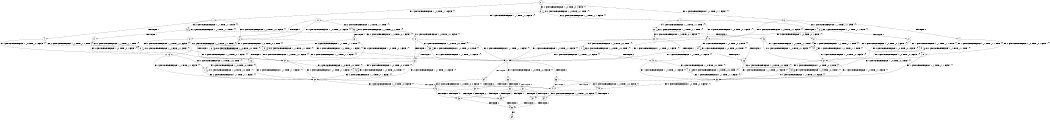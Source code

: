 digraph BCG {
size = "7, 10.5";
center = TRUE;
node [shape = circle];
0 [peripheries = 2];
0 -> 1 [label = "EX !1 !ATOMIC_EXCH_BRANCH (1, +1, TRUE, +1, 1, FALSE) !{}"];
0 -> 2 [label = "EX !2 !ATOMIC_EXCH_BRANCH (1, +1, TRUE, +1, 1, FALSE) !{}"];
0 -> 3 [label = "EX !0 !ATOMIC_EXCH_BRANCH (1, +0, TRUE, +0, 1, TRUE) !{}"];
1 -> 4 [label = "TERMINATE !1"];
1 -> 5 [label = "EX !2 !ATOMIC_EXCH_BRANCH (1, +1, TRUE, +1, 1, TRUE) !{}"];
1 -> 6 [label = "EX !0 !ATOMIC_EXCH_BRANCH (1, +0, TRUE, +0, 1, FALSE) !{}"];
2 -> 7 [label = "TERMINATE !2"];
2 -> 8 [label = "EX !1 !ATOMIC_EXCH_BRANCH (1, +1, TRUE, +1, 1, TRUE) !{}"];
2 -> 9 [label = "EX !0 !ATOMIC_EXCH_BRANCH (1, +0, TRUE, +0, 1, FALSE) !{}"];
3 -> 10 [label = "EX !1 !ATOMIC_EXCH_BRANCH (1, +1, TRUE, +1, 1, FALSE) !{}"];
3 -> 11 [label = "EX !2 !ATOMIC_EXCH_BRANCH (1, +1, TRUE, +1, 1, FALSE) !{}"];
3 -> 3 [label = "EX !0 !ATOMIC_EXCH_BRANCH (1, +0, TRUE, +0, 1, TRUE) !{}"];
4 -> 12 [label = "EX !2 !ATOMIC_EXCH_BRANCH (1, +1, TRUE, +1, 1, TRUE) !{}"];
4 -> 13 [label = "EX !0 !ATOMIC_EXCH_BRANCH (1, +0, TRUE, +0, 1, FALSE) !{}"];
5 -> 14 [label = "TERMINATE !1"];
5 -> 15 [label = "EX !0 !ATOMIC_EXCH_BRANCH (1, +0, TRUE, +0, 1, FALSE) !{}"];
5 -> 5 [label = "EX !2 !ATOMIC_EXCH_BRANCH (1, +1, TRUE, +1, 1, TRUE) !{}"];
6 -> 16 [label = "TERMINATE !1"];
6 -> 17 [label = "EX !2 !ATOMIC_EXCH_BRANCH (1, +1, TRUE, +1, 1, FALSE) !{}"];
6 -> 18 [label = "EX !0 !ATOMIC_EXCH_BRANCH (1, +0, TRUE, +0, 2, TRUE) !{}"];
7 -> 19 [label = "EX !1 !ATOMIC_EXCH_BRANCH (1, +1, TRUE, +1, 1, TRUE) !{}"];
7 -> 20 [label = "EX !0 !ATOMIC_EXCH_BRANCH (1, +0, TRUE, +0, 1, FALSE) !{}"];
8 -> 21 [label = "TERMINATE !2"];
8 -> 22 [label = "EX !0 !ATOMIC_EXCH_BRANCH (1, +0, TRUE, +0, 1, FALSE) !{}"];
8 -> 8 [label = "EX !1 !ATOMIC_EXCH_BRANCH (1, +1, TRUE, +1, 1, TRUE) !{}"];
9 -> 23 [label = "TERMINATE !2"];
9 -> 17 [label = "EX !1 !ATOMIC_EXCH_BRANCH (1, +1, TRUE, +1, 1, FALSE) !{}"];
9 -> 24 [label = "EX !0 !ATOMIC_EXCH_BRANCH (1, +0, TRUE, +0, 2, TRUE) !{}"];
10 -> 25 [label = "TERMINATE !1"];
10 -> 26 [label = "EX !2 !ATOMIC_EXCH_BRANCH (1, +1, TRUE, +1, 1, TRUE) !{}"];
10 -> 6 [label = "EX !0 !ATOMIC_EXCH_BRANCH (1, +0, TRUE, +0, 1, FALSE) !{}"];
11 -> 27 [label = "TERMINATE !2"];
11 -> 28 [label = "EX !1 !ATOMIC_EXCH_BRANCH (1, +1, TRUE, +1, 1, TRUE) !{}"];
11 -> 9 [label = "EX !0 !ATOMIC_EXCH_BRANCH (1, +0, TRUE, +0, 1, FALSE) !{}"];
12 -> 29 [label = "EX !0 !ATOMIC_EXCH_BRANCH (1, +0, TRUE, +0, 1, FALSE) !{}"];
12 -> 12 [label = "EX !2 !ATOMIC_EXCH_BRANCH (1, +1, TRUE, +1, 1, TRUE) !{}"];
13 -> 30 [label = "EX !2 !ATOMIC_EXCH_BRANCH (1, +1, TRUE, +1, 1, FALSE) !{}"];
13 -> 31 [label = "EX !0 !ATOMIC_EXCH_BRANCH (1, +0, TRUE, +0, 2, TRUE) !{}"];
14 -> 12 [label = "EX !2 !ATOMIC_EXCH_BRANCH (1, +1, TRUE, +1, 1, TRUE) !{}"];
14 -> 29 [label = "EX !0 !ATOMIC_EXCH_BRANCH (1, +0, TRUE, +0, 1, FALSE) !{}"];
15 -> 32 [label = "TERMINATE !1"];
15 -> 17 [label = "EX !2 !ATOMIC_EXCH_BRANCH (1, +1, TRUE, +1, 1, FALSE) !{}"];
15 -> 33 [label = "EX !0 !ATOMIC_EXCH_BRANCH (1, +0, TRUE, +0, 2, TRUE) !{}"];
16 -> 31 [label = "EX !0 !ATOMIC_EXCH_BRANCH (1, +0, TRUE, +0, 2, TRUE) !{}"];
16 -> 30 [label = "EX !2 !ATOMIC_EXCH_BRANCH (1, +1, TRUE, +1, 1, FALSE) !{}"];
17 -> 34 [label = "TERMINATE !1"];
17 -> 35 [label = "TERMINATE !2"];
17 -> 36 [label = "EX !0 !ATOMIC_EXCH_BRANCH (1, +0, TRUE, +0, 2, FALSE) !{}"];
18 -> 16 [label = "TERMINATE !1"];
18 -> 17 [label = "EX !2 !ATOMIC_EXCH_BRANCH (1, +1, TRUE, +1, 1, FALSE) !{}"];
18 -> 18 [label = "EX !0 !ATOMIC_EXCH_BRANCH (1, +0, TRUE, +0, 2, TRUE) !{}"];
19 -> 37 [label = "EX !0 !ATOMIC_EXCH_BRANCH (1, +0, TRUE, +0, 1, FALSE) !{}"];
19 -> 19 [label = "EX !1 !ATOMIC_EXCH_BRANCH (1, +1, TRUE, +1, 1, TRUE) !{}"];
20 -> 38 [label = "EX !1 !ATOMIC_EXCH_BRANCH (1, +1, TRUE, +1, 1, FALSE) !{}"];
20 -> 39 [label = "EX !0 !ATOMIC_EXCH_BRANCH (1, +0, TRUE, +0, 2, TRUE) !{}"];
21 -> 19 [label = "EX !1 !ATOMIC_EXCH_BRANCH (1, +1, TRUE, +1, 1, TRUE) !{}"];
21 -> 37 [label = "EX !0 !ATOMIC_EXCH_BRANCH (1, +0, TRUE, +0, 1, FALSE) !{}"];
22 -> 40 [label = "TERMINATE !2"];
22 -> 17 [label = "EX !1 !ATOMIC_EXCH_BRANCH (1, +1, TRUE, +1, 1, FALSE) !{}"];
22 -> 41 [label = "EX !0 !ATOMIC_EXCH_BRANCH (1, +0, TRUE, +0, 2, TRUE) !{}"];
23 -> 39 [label = "EX !0 !ATOMIC_EXCH_BRANCH (1, +0, TRUE, +0, 2, TRUE) !{}"];
23 -> 38 [label = "EX !1 !ATOMIC_EXCH_BRANCH (1, +1, TRUE, +1, 1, FALSE) !{}"];
24 -> 23 [label = "TERMINATE !2"];
24 -> 17 [label = "EX !1 !ATOMIC_EXCH_BRANCH (1, +1, TRUE, +1, 1, FALSE) !{}"];
24 -> 24 [label = "EX !0 !ATOMIC_EXCH_BRANCH (1, +0, TRUE, +0, 2, TRUE) !{}"];
25 -> 13 [label = "EX !0 !ATOMIC_EXCH_BRANCH (1, +0, TRUE, +0, 1, FALSE) !{}"];
25 -> 42 [label = "EX !2 !ATOMIC_EXCH_BRANCH (1, +1, TRUE, +1, 1, TRUE) !{}"];
26 -> 43 [label = "TERMINATE !1"];
26 -> 26 [label = "EX !2 !ATOMIC_EXCH_BRANCH (1, +1, TRUE, +1, 1, TRUE) !{}"];
26 -> 15 [label = "EX !0 !ATOMIC_EXCH_BRANCH (1, +0, TRUE, +0, 1, FALSE) !{}"];
27 -> 20 [label = "EX !0 !ATOMIC_EXCH_BRANCH (1, +0, TRUE, +0, 1, FALSE) !{}"];
27 -> 44 [label = "EX !1 !ATOMIC_EXCH_BRANCH (1, +1, TRUE, +1, 1, TRUE) !{}"];
28 -> 45 [label = "TERMINATE !2"];
28 -> 28 [label = "EX !1 !ATOMIC_EXCH_BRANCH (1, +1, TRUE, +1, 1, TRUE) !{}"];
28 -> 22 [label = "EX !0 !ATOMIC_EXCH_BRANCH (1, +0, TRUE, +0, 1, FALSE) !{}"];
29 -> 30 [label = "EX !2 !ATOMIC_EXCH_BRANCH (1, +1, TRUE, +1, 1, FALSE) !{}"];
29 -> 46 [label = "EX !0 !ATOMIC_EXCH_BRANCH (1, +0, TRUE, +0, 2, TRUE) !{}"];
30 -> 47 [label = "TERMINATE !2"];
30 -> 48 [label = "EX !0 !ATOMIC_EXCH_BRANCH (1, +0, TRUE, +0, 2, FALSE) !{}"];
31 -> 30 [label = "EX !2 !ATOMIC_EXCH_BRANCH (1, +1, TRUE, +1, 1, FALSE) !{}"];
31 -> 31 [label = "EX !0 !ATOMIC_EXCH_BRANCH (1, +0, TRUE, +0, 2, TRUE) !{}"];
32 -> 30 [label = "EX !2 !ATOMIC_EXCH_BRANCH (1, +1, TRUE, +1, 1, FALSE) !{}"];
32 -> 46 [label = "EX !0 !ATOMIC_EXCH_BRANCH (1, +0, TRUE, +0, 2, TRUE) !{}"];
33 -> 32 [label = "TERMINATE !1"];
33 -> 17 [label = "EX !2 !ATOMIC_EXCH_BRANCH (1, +1, TRUE, +1, 1, FALSE) !{}"];
33 -> 33 [label = "EX !0 !ATOMIC_EXCH_BRANCH (1, +0, TRUE, +0, 2, TRUE) !{}"];
34 -> 48 [label = "EX !0 !ATOMIC_EXCH_BRANCH (1, +0, TRUE, +0, 2, FALSE) !{}"];
34 -> 47 [label = "TERMINATE !2"];
35 -> 49 [label = "EX !0 !ATOMIC_EXCH_BRANCH (1, +0, TRUE, +0, 2, FALSE) !{}"];
35 -> 47 [label = "TERMINATE !1"];
36 -> 50 [label = "TERMINATE !1"];
36 -> 51 [label = "TERMINATE !2"];
36 -> 52 [label = "TERMINATE !0"];
37 -> 38 [label = "EX !1 !ATOMIC_EXCH_BRANCH (1, +1, TRUE, +1, 1, FALSE) !{}"];
37 -> 53 [label = "EX !0 !ATOMIC_EXCH_BRANCH (1, +0, TRUE, +0, 2, TRUE) !{}"];
38 -> 47 [label = "TERMINATE !1"];
38 -> 49 [label = "EX !0 !ATOMIC_EXCH_BRANCH (1, +0, TRUE, +0, 2, FALSE) !{}"];
39 -> 38 [label = "EX !1 !ATOMIC_EXCH_BRANCH (1, +1, TRUE, +1, 1, FALSE) !{}"];
39 -> 39 [label = "EX !0 !ATOMIC_EXCH_BRANCH (1, +0, TRUE, +0, 2, TRUE) !{}"];
40 -> 38 [label = "EX !1 !ATOMIC_EXCH_BRANCH (1, +1, TRUE, +1, 1, FALSE) !{}"];
40 -> 53 [label = "EX !0 !ATOMIC_EXCH_BRANCH (1, +0, TRUE, +0, 2, TRUE) !{}"];
41 -> 40 [label = "TERMINATE !2"];
41 -> 17 [label = "EX !1 !ATOMIC_EXCH_BRANCH (1, +1, TRUE, +1, 1, FALSE) !{}"];
41 -> 41 [label = "EX !0 !ATOMIC_EXCH_BRANCH (1, +0, TRUE, +0, 2, TRUE) !{}"];
42 -> 42 [label = "EX !2 !ATOMIC_EXCH_BRANCH (1, +1, TRUE, +1, 1, TRUE) !{}"];
42 -> 29 [label = "EX !0 !ATOMIC_EXCH_BRANCH (1, +0, TRUE, +0, 1, FALSE) !{}"];
43 -> 42 [label = "EX !2 !ATOMIC_EXCH_BRANCH (1, +1, TRUE, +1, 1, TRUE) !{}"];
43 -> 29 [label = "EX !0 !ATOMIC_EXCH_BRANCH (1, +0, TRUE, +0, 1, FALSE) !{}"];
44 -> 44 [label = "EX !1 !ATOMIC_EXCH_BRANCH (1, +1, TRUE, +1, 1, TRUE) !{}"];
44 -> 37 [label = "EX !0 !ATOMIC_EXCH_BRANCH (1, +0, TRUE, +0, 1, FALSE) !{}"];
45 -> 44 [label = "EX !1 !ATOMIC_EXCH_BRANCH (1, +1, TRUE, +1, 1, TRUE) !{}"];
45 -> 37 [label = "EX !0 !ATOMIC_EXCH_BRANCH (1, +0, TRUE, +0, 1, FALSE) !{}"];
46 -> 30 [label = "EX !2 !ATOMIC_EXCH_BRANCH (1, +1, TRUE, +1, 1, FALSE) !{}"];
46 -> 46 [label = "EX !0 !ATOMIC_EXCH_BRANCH (1, +0, TRUE, +0, 2, TRUE) !{}"];
47 -> 54 [label = "EX !0 !ATOMIC_EXCH_BRANCH (1, +0, TRUE, +0, 2, FALSE) !{}"];
48 -> 55 [label = "TERMINATE !2"];
48 -> 56 [label = "TERMINATE !0"];
49 -> 55 [label = "TERMINATE !1"];
49 -> 57 [label = "TERMINATE !0"];
50 -> 55 [label = "TERMINATE !2"];
50 -> 56 [label = "TERMINATE !0"];
51 -> 55 [label = "TERMINATE !1"];
51 -> 57 [label = "TERMINATE !0"];
52 -> 56 [label = "TERMINATE !1"];
52 -> 57 [label = "TERMINATE !2"];
53 -> 38 [label = "EX !1 !ATOMIC_EXCH_BRANCH (1, +1, TRUE, +1, 1, FALSE) !{}"];
53 -> 53 [label = "EX !0 !ATOMIC_EXCH_BRANCH (1, +0, TRUE, +0, 2, TRUE) !{}"];
54 -> 58 [label = "TERMINATE !0"];
55 -> 58 [label = "TERMINATE !0"];
56 -> 58 [label = "TERMINATE !2"];
57 -> 58 [label = "TERMINATE !1"];
58 -> 59 [label = "exit"];
}
